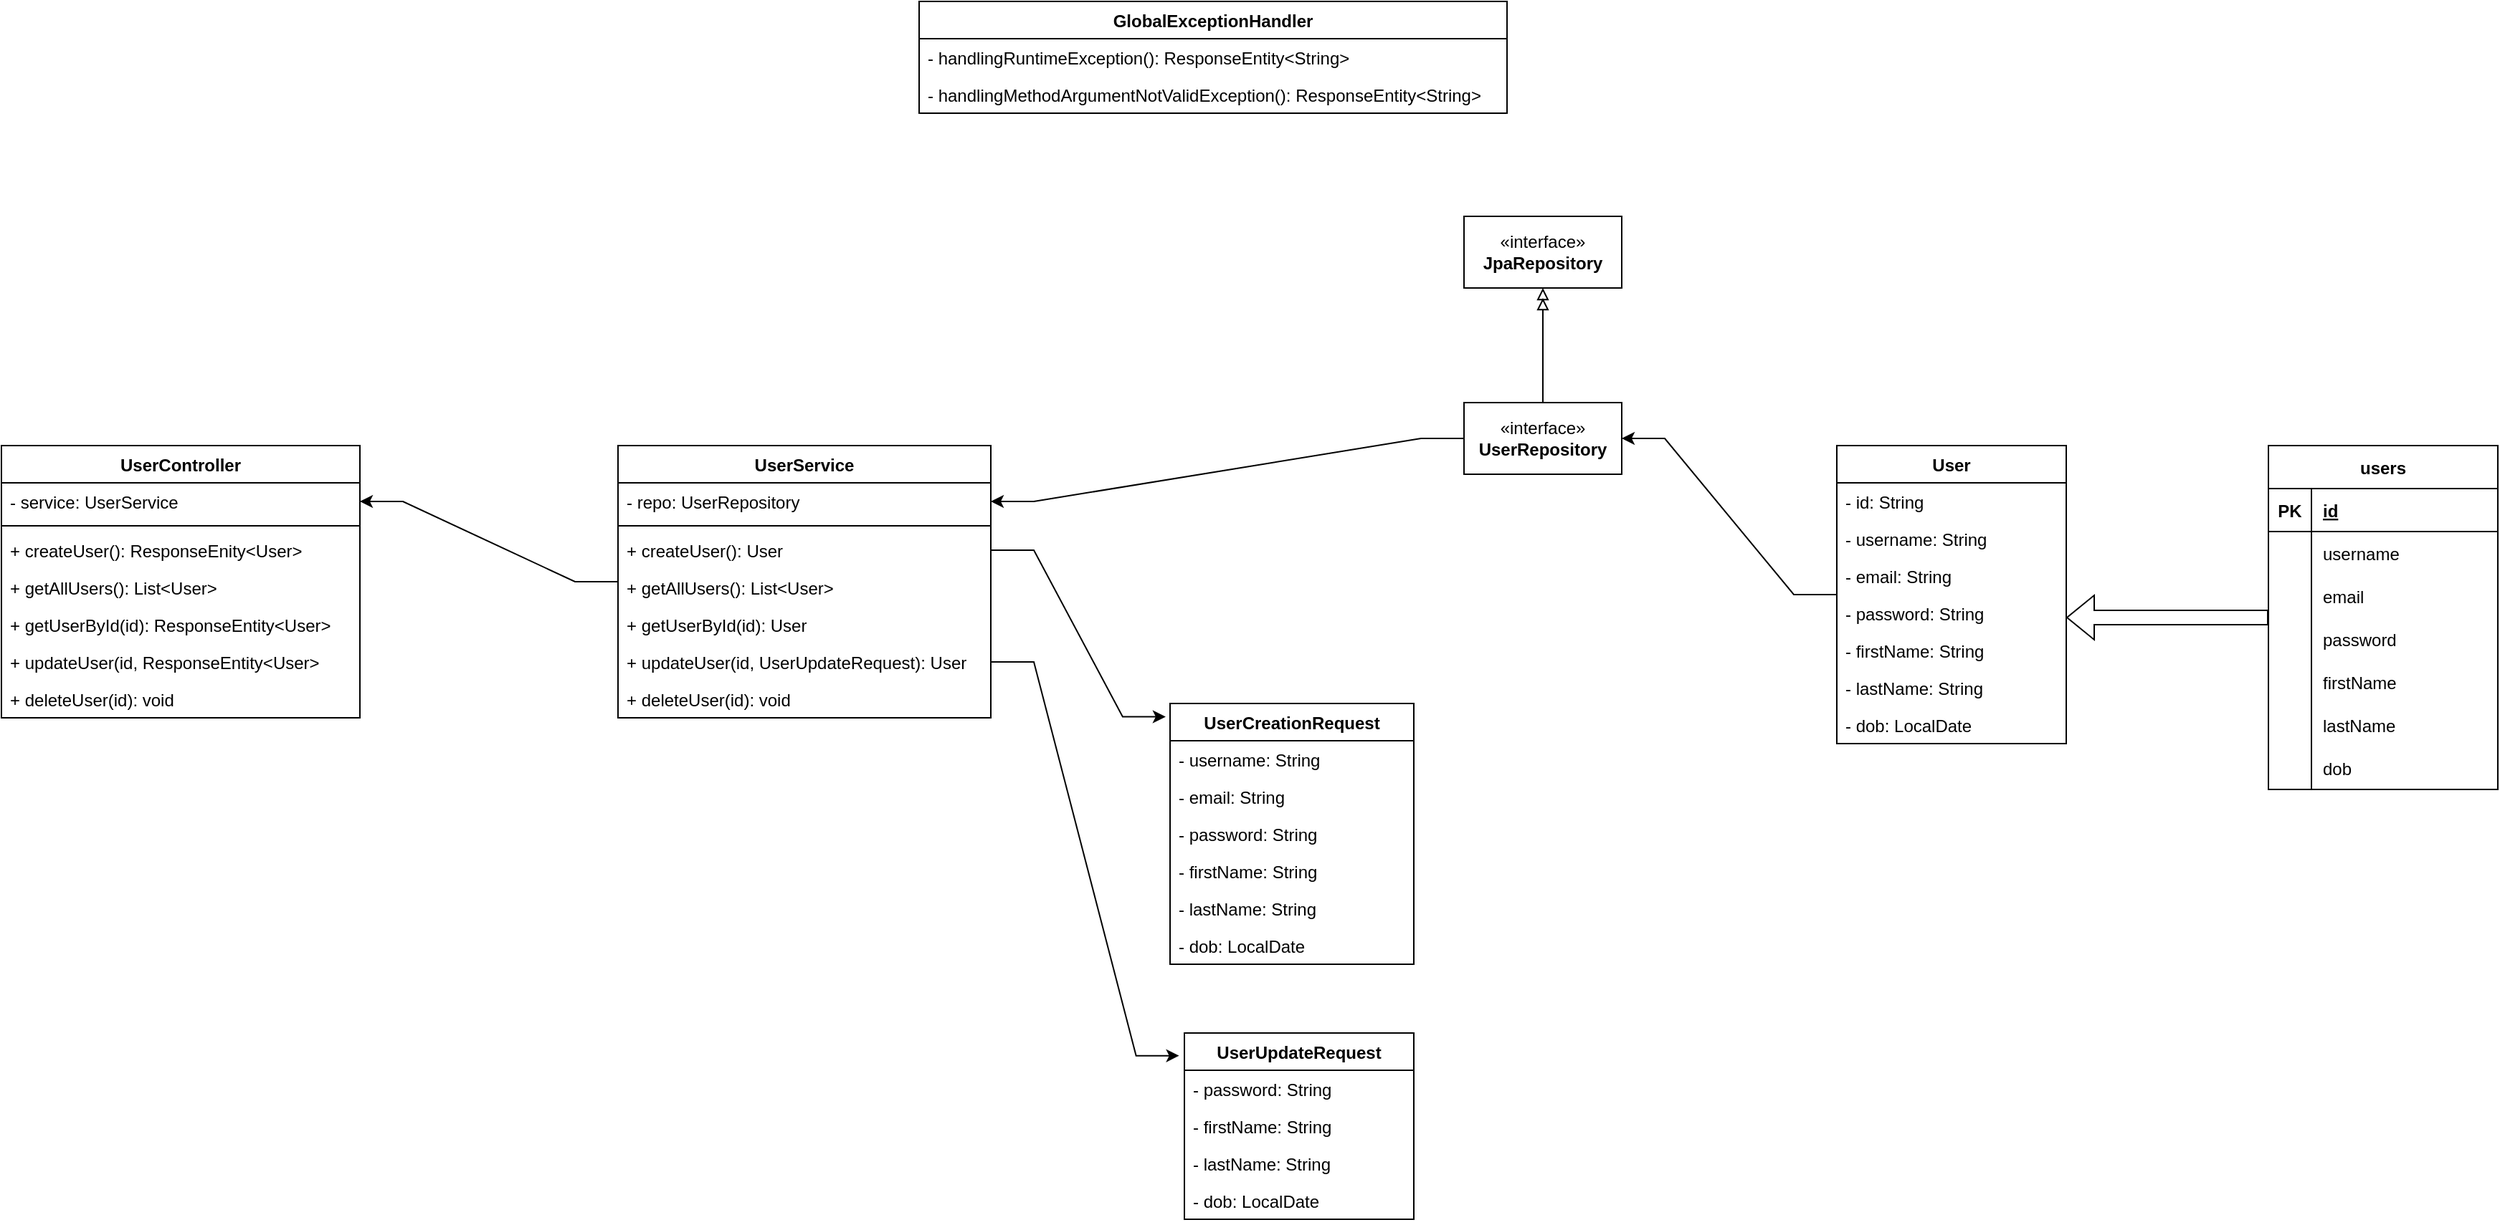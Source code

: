 <mxfile version="24.2.5" type="device">
  <diagram name="Page-1" id="plTDy_0kY0xAFLaxoJpS">
    <mxGraphModel dx="2514" dy="993" grid="1" gridSize="10" guides="1" tooltips="1" connect="1" arrows="1" fold="1" page="1" pageScale="1" pageWidth="827" pageHeight="1169" math="0" shadow="0">
      <root>
        <mxCell id="0" />
        <mxCell id="1" parent="0" />
        <mxCell id="yJ5x3gICVdPX0GO8LFGq-80" style="edgeStyle=entityRelationEdgeStyle;rounded=0;orthogonalLoop=1;jettySize=auto;html=1;" edge="1" parent="1" source="yJ5x3gICVdPX0GO8LFGq-1" target="yJ5x3gICVdPX0GO8LFGq-46">
          <mxGeometry relative="1" as="geometry" />
        </mxCell>
        <mxCell id="yJ5x3gICVdPX0GO8LFGq-1" value="User" style="swimlane;fontStyle=1;childLayout=stackLayout;horizontal=1;startSize=26;horizontalStack=0;resizeParent=1;resizeParentMax=0;resizeLast=0;collapsible=1;marginBottom=0;" vertex="1" parent="1">
          <mxGeometry x="860" y="400" width="160" height="208" as="geometry" />
        </mxCell>
        <mxCell id="yJ5x3gICVdPX0GO8LFGq-2" value="- id: String" style="text;strokeColor=none;fillColor=none;align=left;verticalAlign=top;spacingLeft=4;spacingRight=4;overflow=hidden;rotatable=0;points=[[0,0.5],[1,0.5]];portConstraint=eastwest;" vertex="1" parent="yJ5x3gICVdPX0GO8LFGq-1">
          <mxGeometry y="26" width="160" height="26" as="geometry" />
        </mxCell>
        <mxCell id="yJ5x3gICVdPX0GO8LFGq-3" value="- username: String" style="text;strokeColor=none;fillColor=none;align=left;verticalAlign=top;spacingLeft=4;spacingRight=4;overflow=hidden;rotatable=0;points=[[0,0.5],[1,0.5]];portConstraint=eastwest;" vertex="1" parent="yJ5x3gICVdPX0GO8LFGq-1">
          <mxGeometry y="52" width="160" height="26" as="geometry" />
        </mxCell>
        <mxCell id="yJ5x3gICVdPX0GO8LFGq-4" value="- email: String" style="text;strokeColor=none;fillColor=none;align=left;verticalAlign=top;spacingLeft=4;spacingRight=4;overflow=hidden;rotatable=0;points=[[0,0.5],[1,0.5]];portConstraint=eastwest;" vertex="1" parent="yJ5x3gICVdPX0GO8LFGq-1">
          <mxGeometry y="78" width="160" height="26" as="geometry" />
        </mxCell>
        <mxCell id="yJ5x3gICVdPX0GO8LFGq-5" value="- password: String" style="text;strokeColor=none;fillColor=none;align=left;verticalAlign=top;spacingLeft=4;spacingRight=4;overflow=hidden;rotatable=0;points=[[0,0.5],[1,0.5]];portConstraint=eastwest;" vertex="1" parent="yJ5x3gICVdPX0GO8LFGq-1">
          <mxGeometry y="104" width="160" height="26" as="geometry" />
        </mxCell>
        <mxCell id="yJ5x3gICVdPX0GO8LFGq-6" value="- firstName: String" style="text;strokeColor=none;fillColor=none;align=left;verticalAlign=top;spacingLeft=4;spacingRight=4;overflow=hidden;rotatable=0;points=[[0,0.5],[1,0.5]];portConstraint=eastwest;" vertex="1" parent="yJ5x3gICVdPX0GO8LFGq-1">
          <mxGeometry y="130" width="160" height="26" as="geometry" />
        </mxCell>
        <mxCell id="yJ5x3gICVdPX0GO8LFGq-7" value="- lastName: String" style="text;strokeColor=none;fillColor=none;align=left;verticalAlign=top;spacingLeft=4;spacingRight=4;overflow=hidden;rotatable=0;points=[[0,0.5],[1,0.5]];portConstraint=eastwest;" vertex="1" parent="yJ5x3gICVdPX0GO8LFGq-1">
          <mxGeometry y="156" width="160" height="26" as="geometry" />
        </mxCell>
        <mxCell id="yJ5x3gICVdPX0GO8LFGq-8" value="- dob: LocalDate" style="text;strokeColor=none;fillColor=none;align=left;verticalAlign=top;spacingLeft=4;spacingRight=4;overflow=hidden;rotatable=0;points=[[0,0.5],[1,0.5]];portConstraint=eastwest;" vertex="1" parent="yJ5x3gICVdPX0GO8LFGq-1">
          <mxGeometry y="182" width="160" height="26" as="geometry" />
        </mxCell>
        <mxCell id="yJ5x3gICVdPX0GO8LFGq-9" value="UserCreationRequest" style="swimlane;fontStyle=1;childLayout=stackLayout;horizontal=1;startSize=26;horizontalStack=0;resizeParent=1;resizeParentMax=0;resizeLast=0;collapsible=1;marginBottom=0;" vertex="1" parent="1">
          <mxGeometry x="395" y="580" width="170" height="182" as="geometry" />
        </mxCell>
        <mxCell id="yJ5x3gICVdPX0GO8LFGq-10" value="- username: String" style="text;strokeColor=none;fillColor=none;align=left;verticalAlign=top;spacingLeft=4;spacingRight=4;overflow=hidden;rotatable=0;points=[[0,0.5],[1,0.5]];portConstraint=eastwest;" vertex="1" parent="yJ5x3gICVdPX0GO8LFGq-9">
          <mxGeometry y="26" width="170" height="26" as="geometry" />
        </mxCell>
        <mxCell id="yJ5x3gICVdPX0GO8LFGq-11" value="- email: String" style="text;strokeColor=none;fillColor=none;align=left;verticalAlign=top;spacingLeft=4;spacingRight=4;overflow=hidden;rotatable=0;points=[[0,0.5],[1,0.5]];portConstraint=eastwest;" vertex="1" parent="yJ5x3gICVdPX0GO8LFGq-9">
          <mxGeometry y="52" width="170" height="26" as="geometry" />
        </mxCell>
        <mxCell id="yJ5x3gICVdPX0GO8LFGq-12" value="- password: String" style="text;strokeColor=none;fillColor=none;align=left;verticalAlign=top;spacingLeft=4;spacingRight=4;overflow=hidden;rotatable=0;points=[[0,0.5],[1,0.5]];portConstraint=eastwest;" vertex="1" parent="yJ5x3gICVdPX0GO8LFGq-9">
          <mxGeometry y="78" width="170" height="26" as="geometry" />
        </mxCell>
        <mxCell id="yJ5x3gICVdPX0GO8LFGq-13" value="- firstName: String" style="text;strokeColor=none;fillColor=none;align=left;verticalAlign=top;spacingLeft=4;spacingRight=4;overflow=hidden;rotatable=0;points=[[0,0.5],[1,0.5]];portConstraint=eastwest;" vertex="1" parent="yJ5x3gICVdPX0GO8LFGq-9">
          <mxGeometry y="104" width="170" height="26" as="geometry" />
        </mxCell>
        <mxCell id="yJ5x3gICVdPX0GO8LFGq-14" value="- lastName: String" style="text;strokeColor=none;fillColor=none;align=left;verticalAlign=top;spacingLeft=4;spacingRight=4;overflow=hidden;rotatable=0;points=[[0,0.5],[1,0.5]];portConstraint=eastwest;" vertex="1" parent="yJ5x3gICVdPX0GO8LFGq-9">
          <mxGeometry y="130" width="170" height="26" as="geometry" />
        </mxCell>
        <mxCell id="yJ5x3gICVdPX0GO8LFGq-15" value="- dob: LocalDate" style="text;strokeColor=none;fillColor=none;align=left;verticalAlign=top;spacingLeft=4;spacingRight=4;overflow=hidden;rotatable=0;points=[[0,0.5],[1,0.5]];portConstraint=eastwest;" vertex="1" parent="yJ5x3gICVdPX0GO8LFGq-9">
          <mxGeometry y="156" width="170" height="26" as="geometry" />
        </mxCell>
        <mxCell id="yJ5x3gICVdPX0GO8LFGq-16" value="UserUpdateRequest" style="swimlane;fontStyle=1;childLayout=stackLayout;horizontal=1;startSize=26;horizontalStack=0;resizeParent=1;resizeParentMax=0;resizeLast=0;collapsible=1;marginBottom=0;" vertex="1" parent="1">
          <mxGeometry x="405" y="810" width="160" height="130" as="geometry" />
        </mxCell>
        <mxCell id="yJ5x3gICVdPX0GO8LFGq-17" value="- password: String" style="text;strokeColor=none;fillColor=none;align=left;verticalAlign=top;spacingLeft=4;spacingRight=4;overflow=hidden;rotatable=0;points=[[0,0.5],[1,0.5]];portConstraint=eastwest;" vertex="1" parent="yJ5x3gICVdPX0GO8LFGq-16">
          <mxGeometry y="26" width="160" height="26" as="geometry" />
        </mxCell>
        <mxCell id="yJ5x3gICVdPX0GO8LFGq-18" value="- firstName: String" style="text;strokeColor=none;fillColor=none;align=left;verticalAlign=top;spacingLeft=4;spacingRight=4;overflow=hidden;rotatable=0;points=[[0,0.5],[1,0.5]];portConstraint=eastwest;" vertex="1" parent="yJ5x3gICVdPX0GO8LFGq-16">
          <mxGeometry y="52" width="160" height="26" as="geometry" />
        </mxCell>
        <mxCell id="yJ5x3gICVdPX0GO8LFGq-19" value="- lastName: String" style="text;strokeColor=none;fillColor=none;align=left;verticalAlign=top;spacingLeft=4;spacingRight=4;overflow=hidden;rotatable=0;points=[[0,0.5],[1,0.5]];portConstraint=eastwest;" vertex="1" parent="yJ5x3gICVdPX0GO8LFGq-16">
          <mxGeometry y="78" width="160" height="26" as="geometry" />
        </mxCell>
        <mxCell id="yJ5x3gICVdPX0GO8LFGq-20" value="- dob: LocalDate" style="text;strokeColor=none;fillColor=none;align=left;verticalAlign=top;spacingLeft=4;spacingRight=4;overflow=hidden;rotatable=0;points=[[0,0.5],[1,0.5]];portConstraint=eastwest;" vertex="1" parent="yJ5x3gICVdPX0GO8LFGq-16">
          <mxGeometry y="104" width="160" height="26" as="geometry" />
        </mxCell>
        <mxCell id="yJ5x3gICVdPX0GO8LFGq-21" value="GlobalExceptionHandler" style="swimlane;fontStyle=1;childLayout=stackLayout;horizontal=1;startSize=26;horizontalStack=0;resizeParent=1;resizeParentMax=0;resizeLast=0;collapsible=1;marginBottom=0;" vertex="1" parent="1">
          <mxGeometry x="220" y="90" width="410" height="78" as="geometry" />
        </mxCell>
        <mxCell id="yJ5x3gICVdPX0GO8LFGq-22" value="- handlingRuntimeException(): ResponseEntity&lt;String&gt;" style="text;strokeColor=none;fillColor=none;align=left;verticalAlign=top;spacingLeft=4;spacingRight=4;overflow=hidden;rotatable=0;points=[[0,0.5],[1,0.5]];portConstraint=eastwest;" vertex="1" parent="yJ5x3gICVdPX0GO8LFGq-21">
          <mxGeometry y="26" width="410" height="26" as="geometry" />
        </mxCell>
        <mxCell id="yJ5x3gICVdPX0GO8LFGq-23" value="- handlingMethodArgumentNotValidException(): ResponseEntity&lt;String&gt;" style="text;strokeColor=none;fillColor=none;align=left;verticalAlign=top;spacingLeft=4;spacingRight=4;overflow=hidden;rotatable=0;points=[[0,0.5],[1,0.5]];portConstraint=eastwest;" vertex="1" parent="yJ5x3gICVdPX0GO8LFGq-21">
          <mxGeometry y="52" width="410" height="26" as="geometry" />
        </mxCell>
        <mxCell id="yJ5x3gICVdPX0GO8LFGq-82" style="edgeStyle=entityRelationEdgeStyle;rounded=0;orthogonalLoop=1;jettySize=auto;html=1;" edge="1" parent="1" source="yJ5x3gICVdPX0GO8LFGq-27" target="yJ5x3gICVdPX0GO8LFGq-36">
          <mxGeometry relative="1" as="geometry" />
        </mxCell>
        <mxCell id="yJ5x3gICVdPX0GO8LFGq-27" value="UserService" style="swimlane;fontStyle=1;childLayout=stackLayout;horizontal=1;startSize=26;horizontalStack=0;resizeParent=1;resizeParentMax=0;resizeLast=0;collapsible=1;marginBottom=0;" vertex="1" parent="1">
          <mxGeometry x="10" y="400" width="260" height="190" as="geometry" />
        </mxCell>
        <mxCell id="yJ5x3gICVdPX0GO8LFGq-28" value="- repo: UserRepository" style="text;strokeColor=none;fillColor=none;align=left;verticalAlign=top;spacingLeft=4;spacingRight=4;overflow=hidden;rotatable=0;points=[[0,0.5],[1,0.5]];portConstraint=eastwest;" vertex="1" parent="yJ5x3gICVdPX0GO8LFGq-27">
          <mxGeometry y="26" width="260" height="26" as="geometry" />
        </mxCell>
        <mxCell id="yJ5x3gICVdPX0GO8LFGq-29" value="" style="line;strokeWidth=1;fillColor=none;align=left;verticalAlign=middle;spacingTop=-1;spacingLeft=3;spacingRight=3;rotatable=0;labelPosition=right;points=[];portConstraint=eastwest;" vertex="1" parent="yJ5x3gICVdPX0GO8LFGq-27">
          <mxGeometry y="52" width="260" height="8" as="geometry" />
        </mxCell>
        <mxCell id="yJ5x3gICVdPX0GO8LFGq-30" value="+ createUser(): User" style="text;strokeColor=none;fillColor=none;align=left;verticalAlign=top;spacingLeft=4;spacingRight=4;overflow=hidden;rotatable=0;points=[[0,0.5],[1,0.5]];portConstraint=eastwest;" vertex="1" parent="yJ5x3gICVdPX0GO8LFGq-27">
          <mxGeometry y="60" width="260" height="26" as="geometry" />
        </mxCell>
        <mxCell id="yJ5x3gICVdPX0GO8LFGq-31" value="+ getAllUsers(): List&lt;User&gt;" style="text;strokeColor=none;fillColor=none;align=left;verticalAlign=top;spacingLeft=4;spacingRight=4;overflow=hidden;rotatable=0;points=[[0,0.5],[1,0.5]];portConstraint=eastwest;" vertex="1" parent="yJ5x3gICVdPX0GO8LFGq-27">
          <mxGeometry y="86" width="260" height="26" as="geometry" />
        </mxCell>
        <mxCell id="yJ5x3gICVdPX0GO8LFGq-32" value="+ getUserById(id): User" style="text;strokeColor=none;fillColor=none;align=left;verticalAlign=top;spacingLeft=4;spacingRight=4;overflow=hidden;rotatable=0;points=[[0,0.5],[1,0.5]];portConstraint=eastwest;" vertex="1" parent="yJ5x3gICVdPX0GO8LFGq-27">
          <mxGeometry y="112" width="260" height="26" as="geometry" />
        </mxCell>
        <mxCell id="yJ5x3gICVdPX0GO8LFGq-33" value="+ updateUser(id, UserUpdateRequest): User" style="text;strokeColor=none;fillColor=none;align=left;verticalAlign=top;spacingLeft=4;spacingRight=4;overflow=hidden;rotatable=0;points=[[0,0.5],[1,0.5]];portConstraint=eastwest;" vertex="1" parent="yJ5x3gICVdPX0GO8LFGq-27">
          <mxGeometry y="138" width="260" height="26" as="geometry" />
        </mxCell>
        <mxCell id="yJ5x3gICVdPX0GO8LFGq-34" value="+ deleteUser(id): void" style="text;strokeColor=none;fillColor=none;align=left;verticalAlign=top;spacingLeft=4;spacingRight=4;overflow=hidden;rotatable=0;points=[[0,0.5],[1,0.5]];portConstraint=eastwest;" vertex="1" parent="yJ5x3gICVdPX0GO8LFGq-27">
          <mxGeometry y="164" width="260" height="26" as="geometry" />
        </mxCell>
        <mxCell id="yJ5x3gICVdPX0GO8LFGq-35" value="UserController" style="swimlane;fontStyle=1;childLayout=stackLayout;horizontal=1;startSize=26;horizontalStack=0;resizeParent=1;resizeParentMax=0;resizeLast=0;collapsible=1;marginBottom=0;" vertex="1" parent="1">
          <mxGeometry x="-420" y="400" width="250" height="190" as="geometry" />
        </mxCell>
        <mxCell id="yJ5x3gICVdPX0GO8LFGq-36" value="- service: UserService" style="text;strokeColor=none;fillColor=none;align=left;verticalAlign=top;spacingLeft=4;spacingRight=4;overflow=hidden;rotatable=0;points=[[0,0.5],[1,0.5]];portConstraint=eastwest;" vertex="1" parent="yJ5x3gICVdPX0GO8LFGq-35">
          <mxGeometry y="26" width="250" height="26" as="geometry" />
        </mxCell>
        <mxCell id="yJ5x3gICVdPX0GO8LFGq-37" value="" style="line;strokeWidth=1;fillColor=none;align=left;verticalAlign=middle;spacingTop=-1;spacingLeft=3;spacingRight=3;rotatable=0;labelPosition=right;points=[];portConstraint=eastwest;" vertex="1" parent="yJ5x3gICVdPX0GO8LFGq-35">
          <mxGeometry y="52" width="250" height="8" as="geometry" />
        </mxCell>
        <mxCell id="yJ5x3gICVdPX0GO8LFGq-38" value="+ createUser(): ResponseEnity&lt;User&gt;" style="text;strokeColor=none;fillColor=none;align=left;verticalAlign=top;spacingLeft=4;spacingRight=4;overflow=hidden;rotatable=0;points=[[0,0.5],[1,0.5]];portConstraint=eastwest;" vertex="1" parent="yJ5x3gICVdPX0GO8LFGq-35">
          <mxGeometry y="60" width="250" height="26" as="geometry" />
        </mxCell>
        <mxCell id="yJ5x3gICVdPX0GO8LFGq-39" value="+ getAllUsers(): List&lt;User&gt;" style="text;strokeColor=none;fillColor=none;align=left;verticalAlign=top;spacingLeft=4;spacingRight=4;overflow=hidden;rotatable=0;points=[[0,0.5],[1,0.5]];portConstraint=eastwest;" vertex="1" parent="yJ5x3gICVdPX0GO8LFGq-35">
          <mxGeometry y="86" width="250" height="26" as="geometry" />
        </mxCell>
        <mxCell id="yJ5x3gICVdPX0GO8LFGq-40" value="+ getUserById(id): ResponseEntity&lt;User&gt;" style="text;strokeColor=none;fillColor=none;align=left;verticalAlign=top;spacingLeft=4;spacingRight=4;overflow=hidden;rotatable=0;points=[[0,0.5],[1,0.5]];portConstraint=eastwest;" vertex="1" parent="yJ5x3gICVdPX0GO8LFGq-35">
          <mxGeometry y="112" width="250" height="26" as="geometry" />
        </mxCell>
        <mxCell id="yJ5x3gICVdPX0GO8LFGq-41" value="+ updateUser(id, ResponseEntity&lt;User&gt;" style="text;strokeColor=none;fillColor=none;align=left;verticalAlign=top;spacingLeft=4;spacingRight=4;overflow=hidden;rotatable=0;points=[[0,0.5],[1,0.5]];portConstraint=eastwest;" vertex="1" parent="yJ5x3gICVdPX0GO8LFGq-35">
          <mxGeometry y="138" width="250" height="26" as="geometry" />
        </mxCell>
        <mxCell id="yJ5x3gICVdPX0GO8LFGq-42" value="+ deleteUser(id): void" style="text;strokeColor=none;fillColor=none;align=left;verticalAlign=top;spacingLeft=4;spacingRight=4;overflow=hidden;rotatable=0;points=[[0,0.5],[1,0.5]];portConstraint=eastwest;" vertex="1" parent="yJ5x3gICVdPX0GO8LFGq-35">
          <mxGeometry y="164" width="250" height="26" as="geometry" />
        </mxCell>
        <mxCell id="yJ5x3gICVdPX0GO8LFGq-81" style="edgeStyle=entityRelationEdgeStyle;rounded=0;orthogonalLoop=1;jettySize=auto;html=1;" edge="1" parent="1" source="yJ5x3gICVdPX0GO8LFGq-46" target="yJ5x3gICVdPX0GO8LFGq-28">
          <mxGeometry relative="1" as="geometry" />
        </mxCell>
        <mxCell id="yJ5x3gICVdPX0GO8LFGq-85" style="edgeStyle=orthogonalEdgeStyle;rounded=0;orthogonalLoop=1;jettySize=auto;html=1;endArrow=doubleBlock;endFill=0;" edge="1" parent="1" source="yJ5x3gICVdPX0GO8LFGq-46" target="yJ5x3gICVdPX0GO8LFGq-47">
          <mxGeometry relative="1" as="geometry" />
        </mxCell>
        <mxCell id="yJ5x3gICVdPX0GO8LFGq-46" value="«interface»&lt;br&gt;&lt;b&gt;UserRepository&lt;/b&gt;" style="html=1;whiteSpace=wrap;" vertex="1" parent="1">
          <mxGeometry x="600" y="370" width="110" height="50" as="geometry" />
        </mxCell>
        <mxCell id="yJ5x3gICVdPX0GO8LFGq-47" value="«interface»&lt;br&gt;&lt;b&gt;JpaRepository&lt;/b&gt;" style="html=1;whiteSpace=wrap;" vertex="1" parent="1">
          <mxGeometry x="600" y="240" width="110" height="50" as="geometry" />
        </mxCell>
        <mxCell id="yJ5x3gICVdPX0GO8LFGq-70" style="rounded=0;orthogonalLoop=1;jettySize=auto;html=1;shape=flexArrow;" edge="1" parent="1" source="yJ5x3gICVdPX0GO8LFGq-48">
          <mxGeometry relative="1" as="geometry">
            <mxPoint x="1020" y="520" as="targetPoint" />
          </mxGeometry>
        </mxCell>
        <mxCell id="yJ5x3gICVdPX0GO8LFGq-48" value="users" style="shape=table;startSize=30;container=1;collapsible=1;childLayout=tableLayout;fixedRows=1;rowLines=0;fontStyle=1;align=center;resizeLast=1;" vertex="1" parent="1">
          <mxGeometry x="1161" y="400" width="160" height="240" as="geometry" />
        </mxCell>
        <mxCell id="yJ5x3gICVdPX0GO8LFGq-49" value="" style="shape=tableRow;horizontal=0;startSize=0;swimlaneHead=0;swimlaneBody=0;fillColor=none;collapsible=0;dropTarget=0;points=[[0,0.5],[1,0.5]];portConstraint=eastwest;strokeColor=inherit;top=0;left=0;right=0;bottom=1;" vertex="1" parent="yJ5x3gICVdPX0GO8LFGq-48">
          <mxGeometry y="30" width="160" height="30" as="geometry" />
        </mxCell>
        <mxCell id="yJ5x3gICVdPX0GO8LFGq-50" value="PK" style="shape=partialRectangle;overflow=hidden;connectable=0;fillColor=none;strokeColor=inherit;top=0;left=0;bottom=0;right=0;fontStyle=1;" vertex="1" parent="yJ5x3gICVdPX0GO8LFGq-49">
          <mxGeometry width="30" height="30" as="geometry">
            <mxRectangle width="30" height="30" as="alternateBounds" />
          </mxGeometry>
        </mxCell>
        <mxCell id="yJ5x3gICVdPX0GO8LFGq-51" value="id " style="shape=partialRectangle;overflow=hidden;connectable=0;fillColor=none;align=left;strokeColor=inherit;top=0;left=0;bottom=0;right=0;spacingLeft=6;fontStyle=5;" vertex="1" parent="yJ5x3gICVdPX0GO8LFGq-49">
          <mxGeometry x="30" width="130" height="30" as="geometry">
            <mxRectangle width="130" height="30" as="alternateBounds" />
          </mxGeometry>
        </mxCell>
        <mxCell id="yJ5x3gICVdPX0GO8LFGq-52" value="" style="shape=tableRow;horizontal=0;startSize=0;swimlaneHead=0;swimlaneBody=0;fillColor=none;collapsible=0;dropTarget=0;points=[[0,0.5],[1,0.5]];portConstraint=eastwest;strokeColor=inherit;top=0;left=0;right=0;bottom=0;" vertex="1" parent="yJ5x3gICVdPX0GO8LFGq-48">
          <mxGeometry y="60" width="160" height="30" as="geometry" />
        </mxCell>
        <mxCell id="yJ5x3gICVdPX0GO8LFGq-53" value="" style="shape=partialRectangle;overflow=hidden;connectable=0;fillColor=none;strokeColor=inherit;top=0;left=0;bottom=0;right=0;" vertex="1" parent="yJ5x3gICVdPX0GO8LFGq-52">
          <mxGeometry width="30" height="30" as="geometry">
            <mxRectangle width="30" height="30" as="alternateBounds" />
          </mxGeometry>
        </mxCell>
        <mxCell id="yJ5x3gICVdPX0GO8LFGq-54" value="username" style="shape=partialRectangle;overflow=hidden;connectable=0;fillColor=none;align=left;strokeColor=inherit;top=0;left=0;bottom=0;right=0;spacingLeft=6;" vertex="1" parent="yJ5x3gICVdPX0GO8LFGq-52">
          <mxGeometry x="30" width="130" height="30" as="geometry">
            <mxRectangle width="130" height="30" as="alternateBounds" />
          </mxGeometry>
        </mxCell>
        <mxCell id="yJ5x3gICVdPX0GO8LFGq-55" value="" style="shape=tableRow;horizontal=0;startSize=0;swimlaneHead=0;swimlaneBody=0;fillColor=none;collapsible=0;dropTarget=0;points=[[0,0.5],[1,0.5]];portConstraint=eastwest;strokeColor=inherit;top=0;left=0;right=0;bottom=0;" vertex="1" parent="yJ5x3gICVdPX0GO8LFGq-48">
          <mxGeometry y="90" width="160" height="30" as="geometry" />
        </mxCell>
        <mxCell id="yJ5x3gICVdPX0GO8LFGq-56" value="" style="shape=partialRectangle;overflow=hidden;connectable=0;fillColor=none;strokeColor=inherit;top=0;left=0;bottom=0;right=0;" vertex="1" parent="yJ5x3gICVdPX0GO8LFGq-55">
          <mxGeometry width="30" height="30" as="geometry">
            <mxRectangle width="30" height="30" as="alternateBounds" />
          </mxGeometry>
        </mxCell>
        <mxCell id="yJ5x3gICVdPX0GO8LFGq-57" value="email" style="shape=partialRectangle;overflow=hidden;connectable=0;fillColor=none;align=left;strokeColor=inherit;top=0;left=0;bottom=0;right=0;spacingLeft=6;" vertex="1" parent="yJ5x3gICVdPX0GO8LFGq-55">
          <mxGeometry x="30" width="130" height="30" as="geometry">
            <mxRectangle width="130" height="30" as="alternateBounds" />
          </mxGeometry>
        </mxCell>
        <mxCell id="yJ5x3gICVdPX0GO8LFGq-58" value="" style="shape=tableRow;horizontal=0;startSize=0;swimlaneHead=0;swimlaneBody=0;fillColor=none;collapsible=0;dropTarget=0;points=[[0,0.5],[1,0.5]];portConstraint=eastwest;strokeColor=inherit;top=0;left=0;right=0;bottom=0;" vertex="1" parent="yJ5x3gICVdPX0GO8LFGq-48">
          <mxGeometry y="120" width="160" height="30" as="geometry" />
        </mxCell>
        <mxCell id="yJ5x3gICVdPX0GO8LFGq-59" value="" style="shape=partialRectangle;overflow=hidden;connectable=0;fillColor=none;strokeColor=inherit;top=0;left=0;bottom=0;right=0;" vertex="1" parent="yJ5x3gICVdPX0GO8LFGq-58">
          <mxGeometry width="30" height="30" as="geometry">
            <mxRectangle width="30" height="30" as="alternateBounds" />
          </mxGeometry>
        </mxCell>
        <mxCell id="yJ5x3gICVdPX0GO8LFGq-60" value="password" style="shape=partialRectangle;overflow=hidden;connectable=0;fillColor=none;align=left;strokeColor=inherit;top=0;left=0;bottom=0;right=0;spacingLeft=6;" vertex="1" parent="yJ5x3gICVdPX0GO8LFGq-58">
          <mxGeometry x="30" width="130" height="30" as="geometry">
            <mxRectangle width="130" height="30" as="alternateBounds" />
          </mxGeometry>
        </mxCell>
        <mxCell id="yJ5x3gICVdPX0GO8LFGq-61" value="" style="shape=tableRow;horizontal=0;startSize=0;swimlaneHead=0;swimlaneBody=0;fillColor=none;collapsible=0;dropTarget=0;points=[[0,0.5],[1,0.5]];portConstraint=eastwest;strokeColor=inherit;top=0;left=0;right=0;bottom=0;" vertex="1" parent="yJ5x3gICVdPX0GO8LFGq-48">
          <mxGeometry y="150" width="160" height="30" as="geometry" />
        </mxCell>
        <mxCell id="yJ5x3gICVdPX0GO8LFGq-62" value="" style="shape=partialRectangle;overflow=hidden;connectable=0;fillColor=none;strokeColor=inherit;top=0;left=0;bottom=0;right=0;" vertex="1" parent="yJ5x3gICVdPX0GO8LFGq-61">
          <mxGeometry width="30" height="30" as="geometry">
            <mxRectangle width="30" height="30" as="alternateBounds" />
          </mxGeometry>
        </mxCell>
        <mxCell id="yJ5x3gICVdPX0GO8LFGq-63" value="firstName" style="shape=partialRectangle;overflow=hidden;connectable=0;fillColor=none;align=left;strokeColor=inherit;top=0;left=0;bottom=0;right=0;spacingLeft=6;" vertex="1" parent="yJ5x3gICVdPX0GO8LFGq-61">
          <mxGeometry x="30" width="130" height="30" as="geometry">
            <mxRectangle width="130" height="30" as="alternateBounds" />
          </mxGeometry>
        </mxCell>
        <mxCell id="yJ5x3gICVdPX0GO8LFGq-64" value="" style="shape=tableRow;horizontal=0;startSize=0;swimlaneHead=0;swimlaneBody=0;fillColor=none;collapsible=0;dropTarget=0;points=[[0,0.5],[1,0.5]];portConstraint=eastwest;strokeColor=inherit;top=0;left=0;right=0;bottom=0;" vertex="1" parent="yJ5x3gICVdPX0GO8LFGq-48">
          <mxGeometry y="180" width="160" height="30" as="geometry" />
        </mxCell>
        <mxCell id="yJ5x3gICVdPX0GO8LFGq-65" value="" style="shape=partialRectangle;overflow=hidden;connectable=0;fillColor=none;strokeColor=inherit;top=0;left=0;bottom=0;right=0;" vertex="1" parent="yJ5x3gICVdPX0GO8LFGq-64">
          <mxGeometry width="30" height="30" as="geometry">
            <mxRectangle width="30" height="30" as="alternateBounds" />
          </mxGeometry>
        </mxCell>
        <mxCell id="yJ5x3gICVdPX0GO8LFGq-66" value="lastName" style="shape=partialRectangle;overflow=hidden;connectable=0;fillColor=none;align=left;strokeColor=inherit;top=0;left=0;bottom=0;right=0;spacingLeft=6;" vertex="1" parent="yJ5x3gICVdPX0GO8LFGq-64">
          <mxGeometry x="30" width="130" height="30" as="geometry">
            <mxRectangle width="130" height="30" as="alternateBounds" />
          </mxGeometry>
        </mxCell>
        <mxCell id="yJ5x3gICVdPX0GO8LFGq-67" value="" style="shape=tableRow;horizontal=0;startSize=0;swimlaneHead=0;swimlaneBody=0;fillColor=none;collapsible=0;dropTarget=0;points=[[0,0.5],[1,0.5]];portConstraint=eastwest;strokeColor=inherit;top=0;left=0;right=0;bottom=0;" vertex="1" parent="yJ5x3gICVdPX0GO8LFGq-48">
          <mxGeometry y="210" width="160" height="30" as="geometry" />
        </mxCell>
        <mxCell id="yJ5x3gICVdPX0GO8LFGq-68" value="" style="shape=partialRectangle;overflow=hidden;connectable=0;fillColor=none;strokeColor=inherit;top=0;left=0;bottom=0;right=0;" vertex="1" parent="yJ5x3gICVdPX0GO8LFGq-67">
          <mxGeometry width="30" height="30" as="geometry">
            <mxRectangle width="30" height="30" as="alternateBounds" />
          </mxGeometry>
        </mxCell>
        <mxCell id="yJ5x3gICVdPX0GO8LFGq-69" value="dob" style="shape=partialRectangle;overflow=hidden;connectable=0;fillColor=none;align=left;strokeColor=inherit;top=0;left=0;bottom=0;right=0;spacingLeft=6;" vertex="1" parent="yJ5x3gICVdPX0GO8LFGq-67">
          <mxGeometry x="30" width="130" height="30" as="geometry">
            <mxRectangle width="130" height="30" as="alternateBounds" />
          </mxGeometry>
        </mxCell>
        <mxCell id="yJ5x3gICVdPX0GO8LFGq-83" style="edgeStyle=entityRelationEdgeStyle;rounded=0;orthogonalLoop=1;jettySize=auto;html=1;entryX=-0.018;entryY=0.051;entryDx=0;entryDy=0;entryPerimeter=0;" edge="1" parent="1" source="yJ5x3gICVdPX0GO8LFGq-30" target="yJ5x3gICVdPX0GO8LFGq-9">
          <mxGeometry relative="1" as="geometry">
            <Array as="points">
              <mxPoint x="420" y="589" />
            </Array>
          </mxGeometry>
        </mxCell>
        <mxCell id="yJ5x3gICVdPX0GO8LFGq-84" style="edgeStyle=entityRelationEdgeStyle;rounded=0;orthogonalLoop=1;jettySize=auto;html=1;entryX=-0.023;entryY=0.122;entryDx=0;entryDy=0;entryPerimeter=0;" edge="1" parent="1" source="yJ5x3gICVdPX0GO8LFGq-33" target="yJ5x3gICVdPX0GO8LFGq-16">
          <mxGeometry relative="1" as="geometry" />
        </mxCell>
      </root>
    </mxGraphModel>
  </diagram>
</mxfile>
